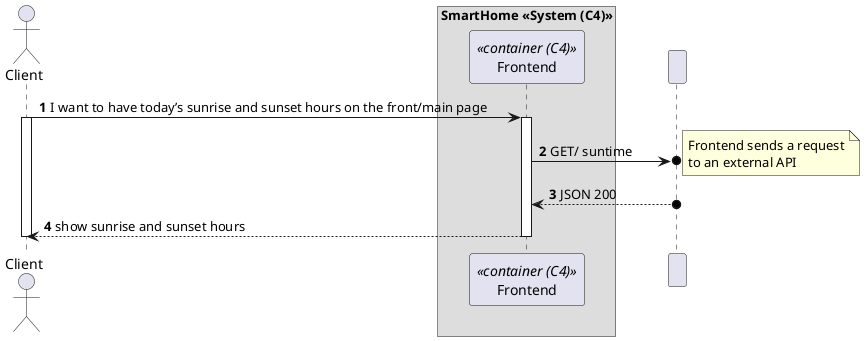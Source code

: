 @startuml
'https://plantuml.com/sequence-diagram
!pragma layout smetana

autonumber
actor "Client" as User
box "SmartHome <<System (C4)>>"
    participant "Frontend" as FE<<container (C4)>>
end box
    participant " " as API


User -> FE : I want to have today’s sunrise and sunset hours on the front/main page
activate FE
activate User

FE ->o API : GET/ suntime
note right
Frontend sends a request
to an external API
end note


API o--> FE : JSON 200


FE --> User : show sunrise and sunset hours
deactivate FE
deactivate User


@enduml